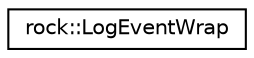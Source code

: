 digraph "类继承关系图"
{
 // LATEX_PDF_SIZE
  edge [fontname="Helvetica",fontsize="10",labelfontname="Helvetica",labelfontsize="10"];
  node [fontname="Helvetica",fontsize="10",shape=record];
  rankdir="LR";
  Node0 [label="rock::LogEventWrap",height=0.2,width=0.4,color="black", fillcolor="white", style="filled",URL="$classrock_1_1LogEventWrap.html",tooltip="日志事件包装器"];
}
